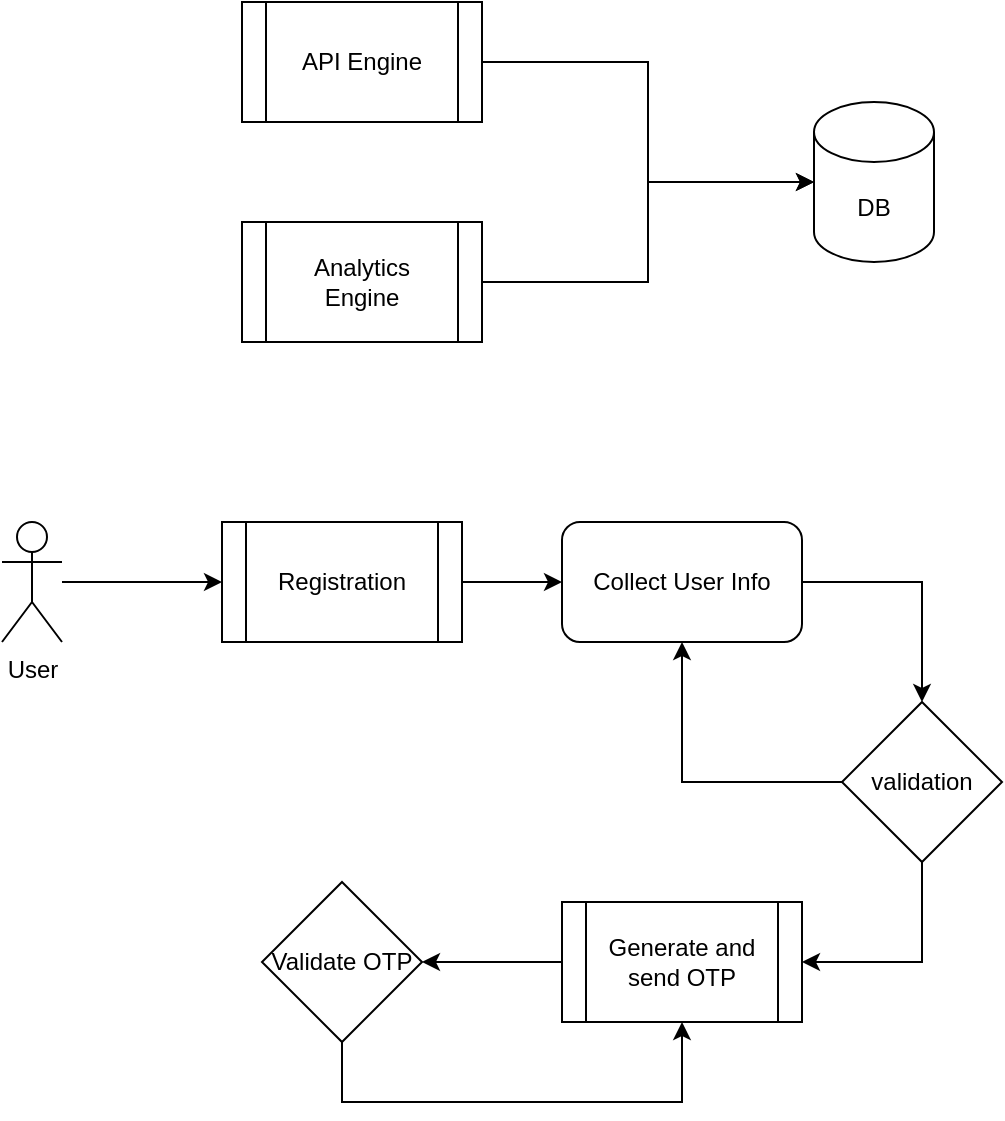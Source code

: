 <mxfile version="20.1.3" type="github">
  <diagram id="dW8JxewHEJfzhUFPO9Hh" name="Page-1">
    <mxGraphModel dx="1422" dy="764" grid="1" gridSize="10" guides="1" tooltips="1" connect="1" arrows="1" fold="1" page="1" pageScale="1" pageWidth="827" pageHeight="1169" math="0" shadow="0">
      <root>
        <mxCell id="0" />
        <mxCell id="1" parent="0" />
        <mxCell id="EcXSjXzMzYxWGn0NXIHK-1" value="DB" style="shape=cylinder3;whiteSpace=wrap;html=1;boundedLbl=1;backgroundOutline=1;size=15;" vertex="1" parent="1">
          <mxGeometry x="496" y="90" width="60" height="80" as="geometry" />
        </mxCell>
        <mxCell id="EcXSjXzMzYxWGn0NXIHK-3" style="edgeStyle=orthogonalEdgeStyle;rounded=0;orthogonalLoop=1;jettySize=auto;html=1;exitX=1;exitY=0.5;exitDx=0;exitDy=0;entryX=0;entryY=0.5;entryDx=0;entryDy=0;entryPerimeter=0;" edge="1" parent="1" source="EcXSjXzMzYxWGn0NXIHK-2" target="EcXSjXzMzYxWGn0NXIHK-1">
          <mxGeometry relative="1" as="geometry" />
        </mxCell>
        <mxCell id="EcXSjXzMzYxWGn0NXIHK-2" value="API Engine" style="shape=process;whiteSpace=wrap;html=1;backgroundOutline=1;" vertex="1" parent="1">
          <mxGeometry x="210" y="40" width="120" height="60" as="geometry" />
        </mxCell>
        <mxCell id="EcXSjXzMzYxWGn0NXIHK-6" style="edgeStyle=orthogonalEdgeStyle;rounded=0;orthogonalLoop=1;jettySize=auto;html=1;entryX=0;entryY=0.5;entryDx=0;entryDy=0;entryPerimeter=0;" edge="1" parent="1" source="EcXSjXzMzYxWGn0NXIHK-4" target="EcXSjXzMzYxWGn0NXIHK-1">
          <mxGeometry relative="1" as="geometry" />
        </mxCell>
        <mxCell id="EcXSjXzMzYxWGn0NXIHK-4" value="Analytics&lt;br&gt;Engine" style="shape=process;whiteSpace=wrap;html=1;backgroundOutline=1;" vertex="1" parent="1">
          <mxGeometry x="210" y="150" width="120" height="60" as="geometry" />
        </mxCell>
        <mxCell id="EcXSjXzMzYxWGn0NXIHK-9" style="edgeStyle=orthogonalEdgeStyle;rounded=0;orthogonalLoop=1;jettySize=auto;html=1;" edge="1" parent="1" source="EcXSjXzMzYxWGn0NXIHK-7" target="EcXSjXzMzYxWGn0NXIHK-8">
          <mxGeometry relative="1" as="geometry" />
        </mxCell>
        <mxCell id="EcXSjXzMzYxWGn0NXIHK-7" value="User" style="shape=umlActor;verticalLabelPosition=bottom;verticalAlign=top;html=1;outlineConnect=0;" vertex="1" parent="1">
          <mxGeometry x="90" y="300" width="30" height="60" as="geometry" />
        </mxCell>
        <mxCell id="EcXSjXzMzYxWGn0NXIHK-11" style="edgeStyle=orthogonalEdgeStyle;rounded=0;orthogonalLoop=1;jettySize=auto;html=1;entryX=0;entryY=0.5;entryDx=0;entryDy=0;" edge="1" parent="1" source="EcXSjXzMzYxWGn0NXIHK-8" target="EcXSjXzMzYxWGn0NXIHK-10">
          <mxGeometry relative="1" as="geometry" />
        </mxCell>
        <mxCell id="EcXSjXzMzYxWGn0NXIHK-8" value="Registration" style="shape=process;whiteSpace=wrap;html=1;backgroundOutline=1;" vertex="1" parent="1">
          <mxGeometry x="200" y="300" width="120" height="60" as="geometry" />
        </mxCell>
        <mxCell id="EcXSjXzMzYxWGn0NXIHK-13" style="edgeStyle=orthogonalEdgeStyle;rounded=0;orthogonalLoop=1;jettySize=auto;html=1;entryX=0.5;entryY=0;entryDx=0;entryDy=0;" edge="1" parent="1" source="EcXSjXzMzYxWGn0NXIHK-10" target="EcXSjXzMzYxWGn0NXIHK-12">
          <mxGeometry relative="1" as="geometry" />
        </mxCell>
        <mxCell id="EcXSjXzMzYxWGn0NXIHK-10" value="Collect User Info" style="rounded=1;whiteSpace=wrap;html=1;" vertex="1" parent="1">
          <mxGeometry x="370" y="300" width="120" height="60" as="geometry" />
        </mxCell>
        <mxCell id="EcXSjXzMzYxWGn0NXIHK-14" style="edgeStyle=orthogonalEdgeStyle;rounded=0;orthogonalLoop=1;jettySize=auto;html=1;entryX=0.5;entryY=1;entryDx=0;entryDy=0;" edge="1" parent="1" source="EcXSjXzMzYxWGn0NXIHK-12" target="EcXSjXzMzYxWGn0NXIHK-10">
          <mxGeometry relative="1" as="geometry" />
        </mxCell>
        <mxCell id="EcXSjXzMzYxWGn0NXIHK-17" style="edgeStyle=orthogonalEdgeStyle;rounded=0;orthogonalLoop=1;jettySize=auto;html=1;entryX=1;entryY=0.5;entryDx=0;entryDy=0;" edge="1" parent="1" source="EcXSjXzMzYxWGn0NXIHK-12" target="EcXSjXzMzYxWGn0NXIHK-15">
          <mxGeometry relative="1" as="geometry">
            <Array as="points">
              <mxPoint x="550" y="520" />
            </Array>
          </mxGeometry>
        </mxCell>
        <mxCell id="EcXSjXzMzYxWGn0NXIHK-12" value="validation" style="rhombus;whiteSpace=wrap;html=1;" vertex="1" parent="1">
          <mxGeometry x="510" y="390" width="80" height="80" as="geometry" />
        </mxCell>
        <mxCell id="EcXSjXzMzYxWGn0NXIHK-19" style="edgeStyle=orthogonalEdgeStyle;rounded=0;orthogonalLoop=1;jettySize=auto;html=1;" edge="1" parent="1" source="EcXSjXzMzYxWGn0NXIHK-15" target="EcXSjXzMzYxWGn0NXIHK-18">
          <mxGeometry relative="1" as="geometry" />
        </mxCell>
        <mxCell id="EcXSjXzMzYxWGn0NXIHK-15" value="Generate and&lt;br&gt;send OTP" style="shape=process;whiteSpace=wrap;html=1;backgroundOutline=1;" vertex="1" parent="1">
          <mxGeometry x="370" y="490" width="120" height="60" as="geometry" />
        </mxCell>
        <mxCell id="EcXSjXzMzYxWGn0NXIHK-20" style="edgeStyle=orthogonalEdgeStyle;rounded=0;orthogonalLoop=1;jettySize=auto;html=1;entryX=0.5;entryY=1;entryDx=0;entryDy=0;" edge="1" parent="1" source="EcXSjXzMzYxWGn0NXIHK-18" target="EcXSjXzMzYxWGn0NXIHK-15">
          <mxGeometry relative="1" as="geometry">
            <Array as="points">
              <mxPoint x="260" y="590" />
              <mxPoint x="430" y="590" />
            </Array>
          </mxGeometry>
        </mxCell>
        <mxCell id="EcXSjXzMzYxWGn0NXIHK-18" value="Validate OTP" style="rhombus;whiteSpace=wrap;html=1;" vertex="1" parent="1">
          <mxGeometry x="220" y="480" width="80" height="80" as="geometry" />
        </mxCell>
      </root>
    </mxGraphModel>
  </diagram>
</mxfile>
